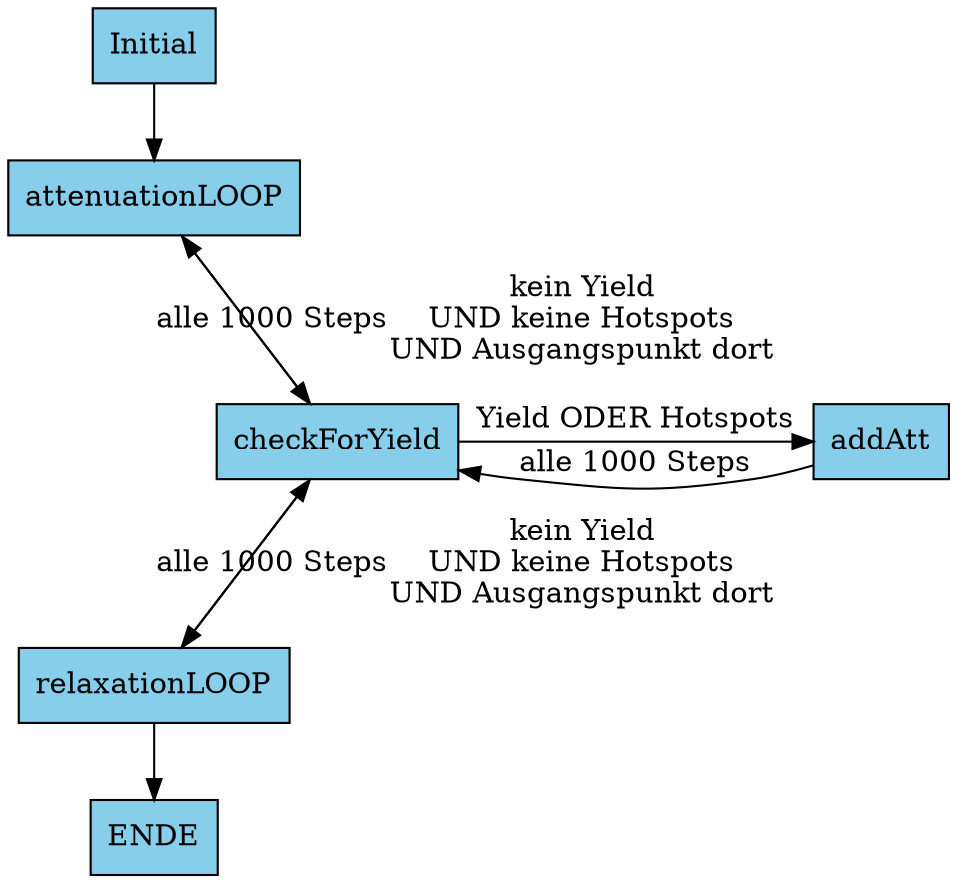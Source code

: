 digraph G {
node [
  style="striped",
  shape=rectangle,
  fillcolor="skyblue"
];

  initial [label="Initial"]
  attLoop [label="attenuationLOOP"]
  relaxLoop [label="relaxationLOOP"]
  check [label="checkForYield"]
  addAtt [label="addAtt"]
  end [label="ENDE"]
  
  help1 [label="", shape="none", style=""]
  help2 [label="", shape="none", style=""]
  help3 [label="", shape="none", style=""]

  initial -> attLoop
  relaxLoop -> end [weight=5]
  attLoop -> check [label="alle 1000 Steps"]
  relaxLoop -> check [label="alle 1000 Steps"]
  addAtt -> check [label="alle 1000 Steps"]
  check -> attLoop [label="kein Yield\nUND keine Hotspots\nUND Ausgangspunkt dort"]
  check -> addAtt [label="Yield ODER Hotspots"]
  check -> relaxLoop [label="kein Yield\nUND keine Hotspots\nUND Ausgangspunkt dort"]
//  attLoop -> relaxLoop [label="T < T_min", weight=6]
//  relaxLoop -> attLoop [label="T > T_max", weight=6]

  attLoop -> help1 [style="invis"]
  help1 -> check [style="invis"]
  relaxLoop -> help1 [style="invis"]
//  help2 -> check [style="invis"]
//  end -> help3 [style="invis"]
//  help3 -> check [style="invis"]
  
  root=initial
  splines=line
  compound=true;
  {rank=same help1 check addAtt}
//  {rank=same attLoop help1}
//  {rank=same relaxLoop help2}
//  {rank=same end help3}
  margin=0;
  charset=latin1
  rankdir=TB
  }
